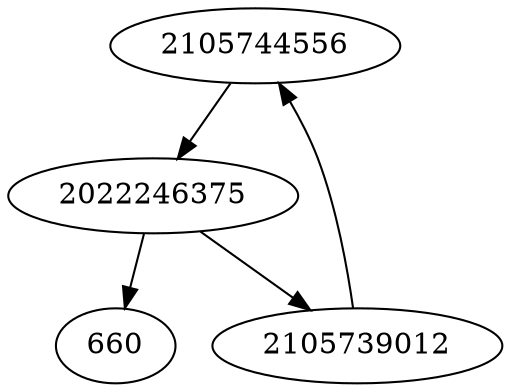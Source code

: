 strict digraph  {
2105744556;
660;
2105739012;
2022246375;
2105744556 -> 2022246375;
2105739012 -> 2105744556;
2022246375 -> 2105739012;
2022246375 -> 660;
}
